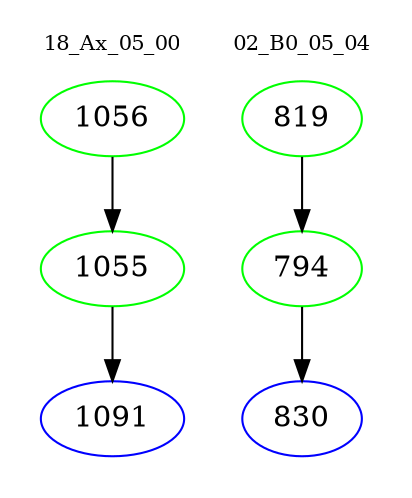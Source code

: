 digraph{
subgraph cluster_0 {
color = white
label = "18_Ax_05_00";
fontsize=10;
T0_1056 [label="1056", color="green"]
T0_1056 -> T0_1055 [color="black"]
T0_1055 [label="1055", color="green"]
T0_1055 -> T0_1091 [color="black"]
T0_1091 [label="1091", color="blue"]
}
subgraph cluster_1 {
color = white
label = "02_B0_05_04";
fontsize=10;
T1_819 [label="819", color="green"]
T1_819 -> T1_794 [color="black"]
T1_794 [label="794", color="green"]
T1_794 -> T1_830 [color="black"]
T1_830 [label="830", color="blue"]
}
}
